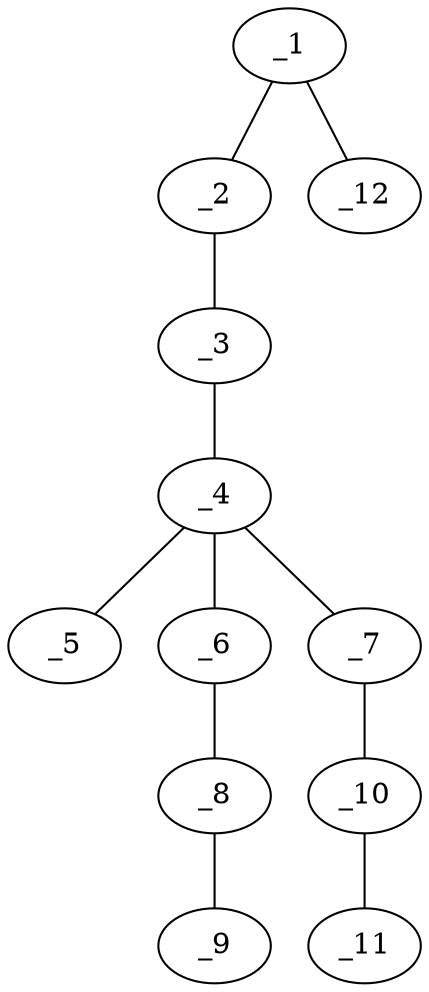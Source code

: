 graph molid645868 {
	_1	 [charge=0,
		chem=1,
		symbol="C  ",
		x="7.1962",
		y="-1.299"];
	_2	 [charge=0,
		chem=1,
		symbol="C  ",
		x="6.3301",
		y="-0.799"];
	_1 -- _2	 [valence=3];
	_12	 [charge=0,
		chem=1,
		symbol="C  ",
		x="8.0622",
		y="-1.799"];
	_1 -- _12	 [valence=1];
	_3	 [charge=0,
		chem=2,
		symbol="O  ",
		x="5.4641",
		y="-0.299"];
	_2 -- _3	 [valence=1];
	_4	 [charge=0,
		chem=6,
		symbol="P  ",
		x="4.5981",
		y="-0.799"];
	_3 -- _4	 [valence=1];
	_5	 [charge=0,
		chem=2,
		symbol="O  ",
		x="5.0981",
		y="-1.6651"];
	_4 -- _5	 [valence=2];
	_6	 [charge=0,
		chem=2,
		symbol="O  ",
		x="3.7321",
		y="-1.299"];
	_4 -- _6	 [valence=1];
	_7	 [charge=0,
		chem=2,
		symbol="O  ",
		x="4.0981",
		y="0.067"];
	_4 -- _7	 [valence=1];
	_8	 [charge=0,
		chem=1,
		symbol="C  ",
		x="2.866",
		y="-0.799"];
	_6 -- _8	 [valence=1];
	_10	 [charge=0,
		chem=1,
		symbol="C  ",
		x="4.5981",
		y="0.933"];
	_7 -- _10	 [valence=1];
	_9	 [charge=0,
		chem=1,
		symbol="C  ",
		x=2,
		y="-1.299"];
	_8 -- _9	 [valence=1];
	_11	 [charge=0,
		chem=1,
		symbol="C  ",
		x="4.0981",
		y="1.799"];
	_10 -- _11	 [valence=1];
}
